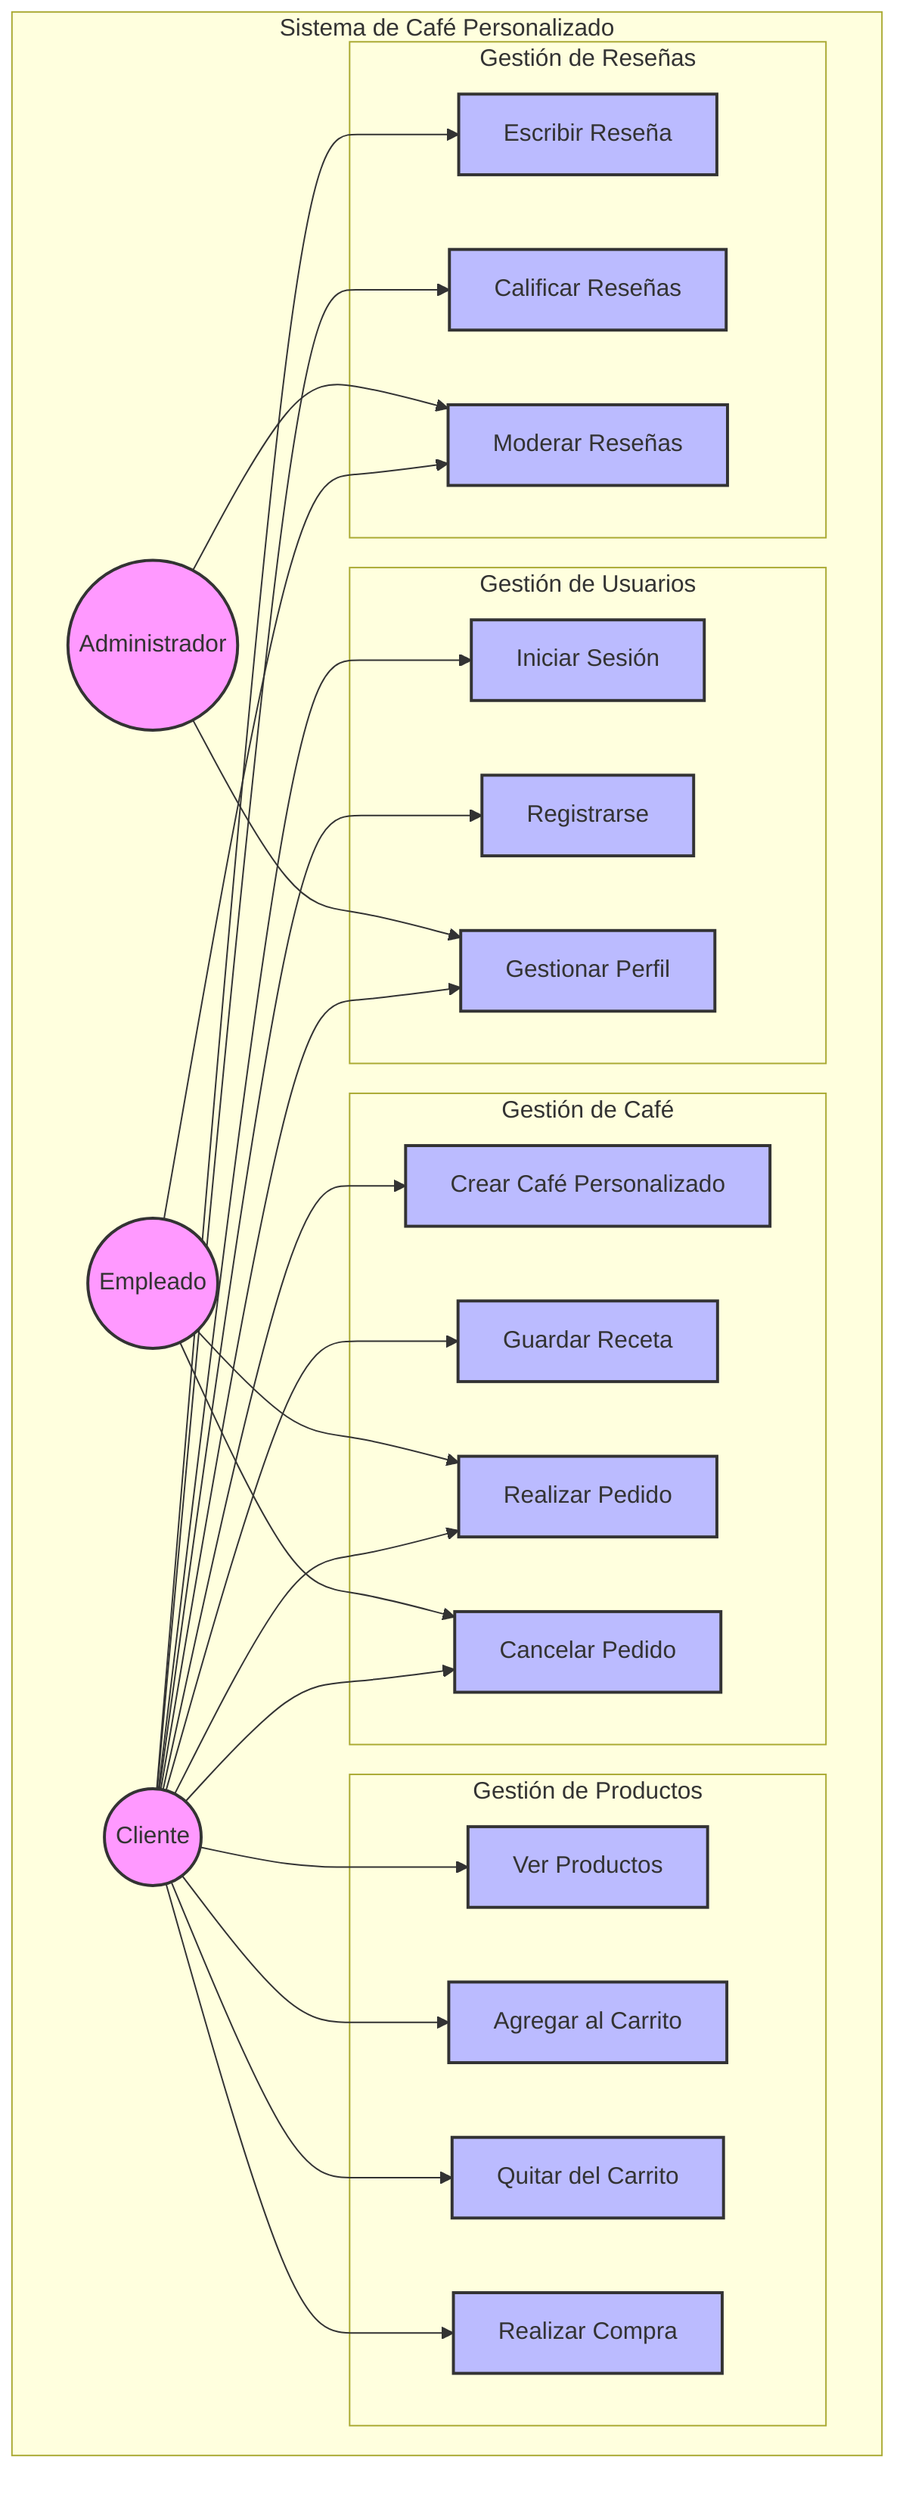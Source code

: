 graph TB
    subgraph Sistema de Café Personalizado
        %% Actores
        Cliente((Cliente))
        Empleado((Empleado))
        Admin((Administrador))
        
        %% Casos de Uso Principales
        subgraph Gestión de Usuarios
            Login[Iniciar Sesión]
            Register[Registrarse]
            Profile[Gestionar Perfil]
        end
        
        subgraph Gestión de Café
            CreateCoffee[Crear Café Personalizado]
            SaveRecipe[Guardar Receta]
            OrderCoffee[Realizar Pedido]
            CancelOrder[Cancelar Pedido]
        end

        subgraph Gestión de Productos
            ViewProducts[Ver Productos]
            AddToCart[Agregar al Carrito]
            RemoveFromCart[Quitar del Carrito]
            Checkout[Realizar Compra]
        end
        
        subgraph Gestión de Reseñas
            WriteReview[Escribir Reseña]
            ModerateReview[Moderar Reseñas]
            RateReview[Calificar Reseñas]
        end
        
        %% Relaciones Cliente
        Cliente --> Login
        Cliente --> Register
        Cliente --> Profile
        Cliente --> CreateCoffee
        Cliente --> SaveRecipe
        Cliente --> OrderCoffee
        Cliente --> CancelOrder
        Cliente --> WriteReview
        Cliente --> RateReview
        Cliente --> ViewProducts
        Cliente --> AddToCart
        Cliente --> RemoveFromCart
        Cliente --> Checkout
        
        %% Relaciones Empleado
        Empleado --> OrderCoffee
        Empleado --> CancelOrder
        Empleado --> ModerateReview
        
        %% Relaciones Admin
        Admin --> ModerateReview
        Admin --> Profile
    end
    
    %% Estilos
    classDef actor fill:#f9f,stroke:#333,stroke-width:2px
    classDef usecase fill:#bbf,stroke:#333,stroke-width:2px
    
    class Cliente,Empleado,Admin actor
    class Login,Register,Profile,CreateCoffee,SaveRecipe,OrderCoffee,CancelOrder,WriteReview,ModerateReview,RateReview,ViewProducts,AddToCart,RemoveFromCart,Checkout usecase